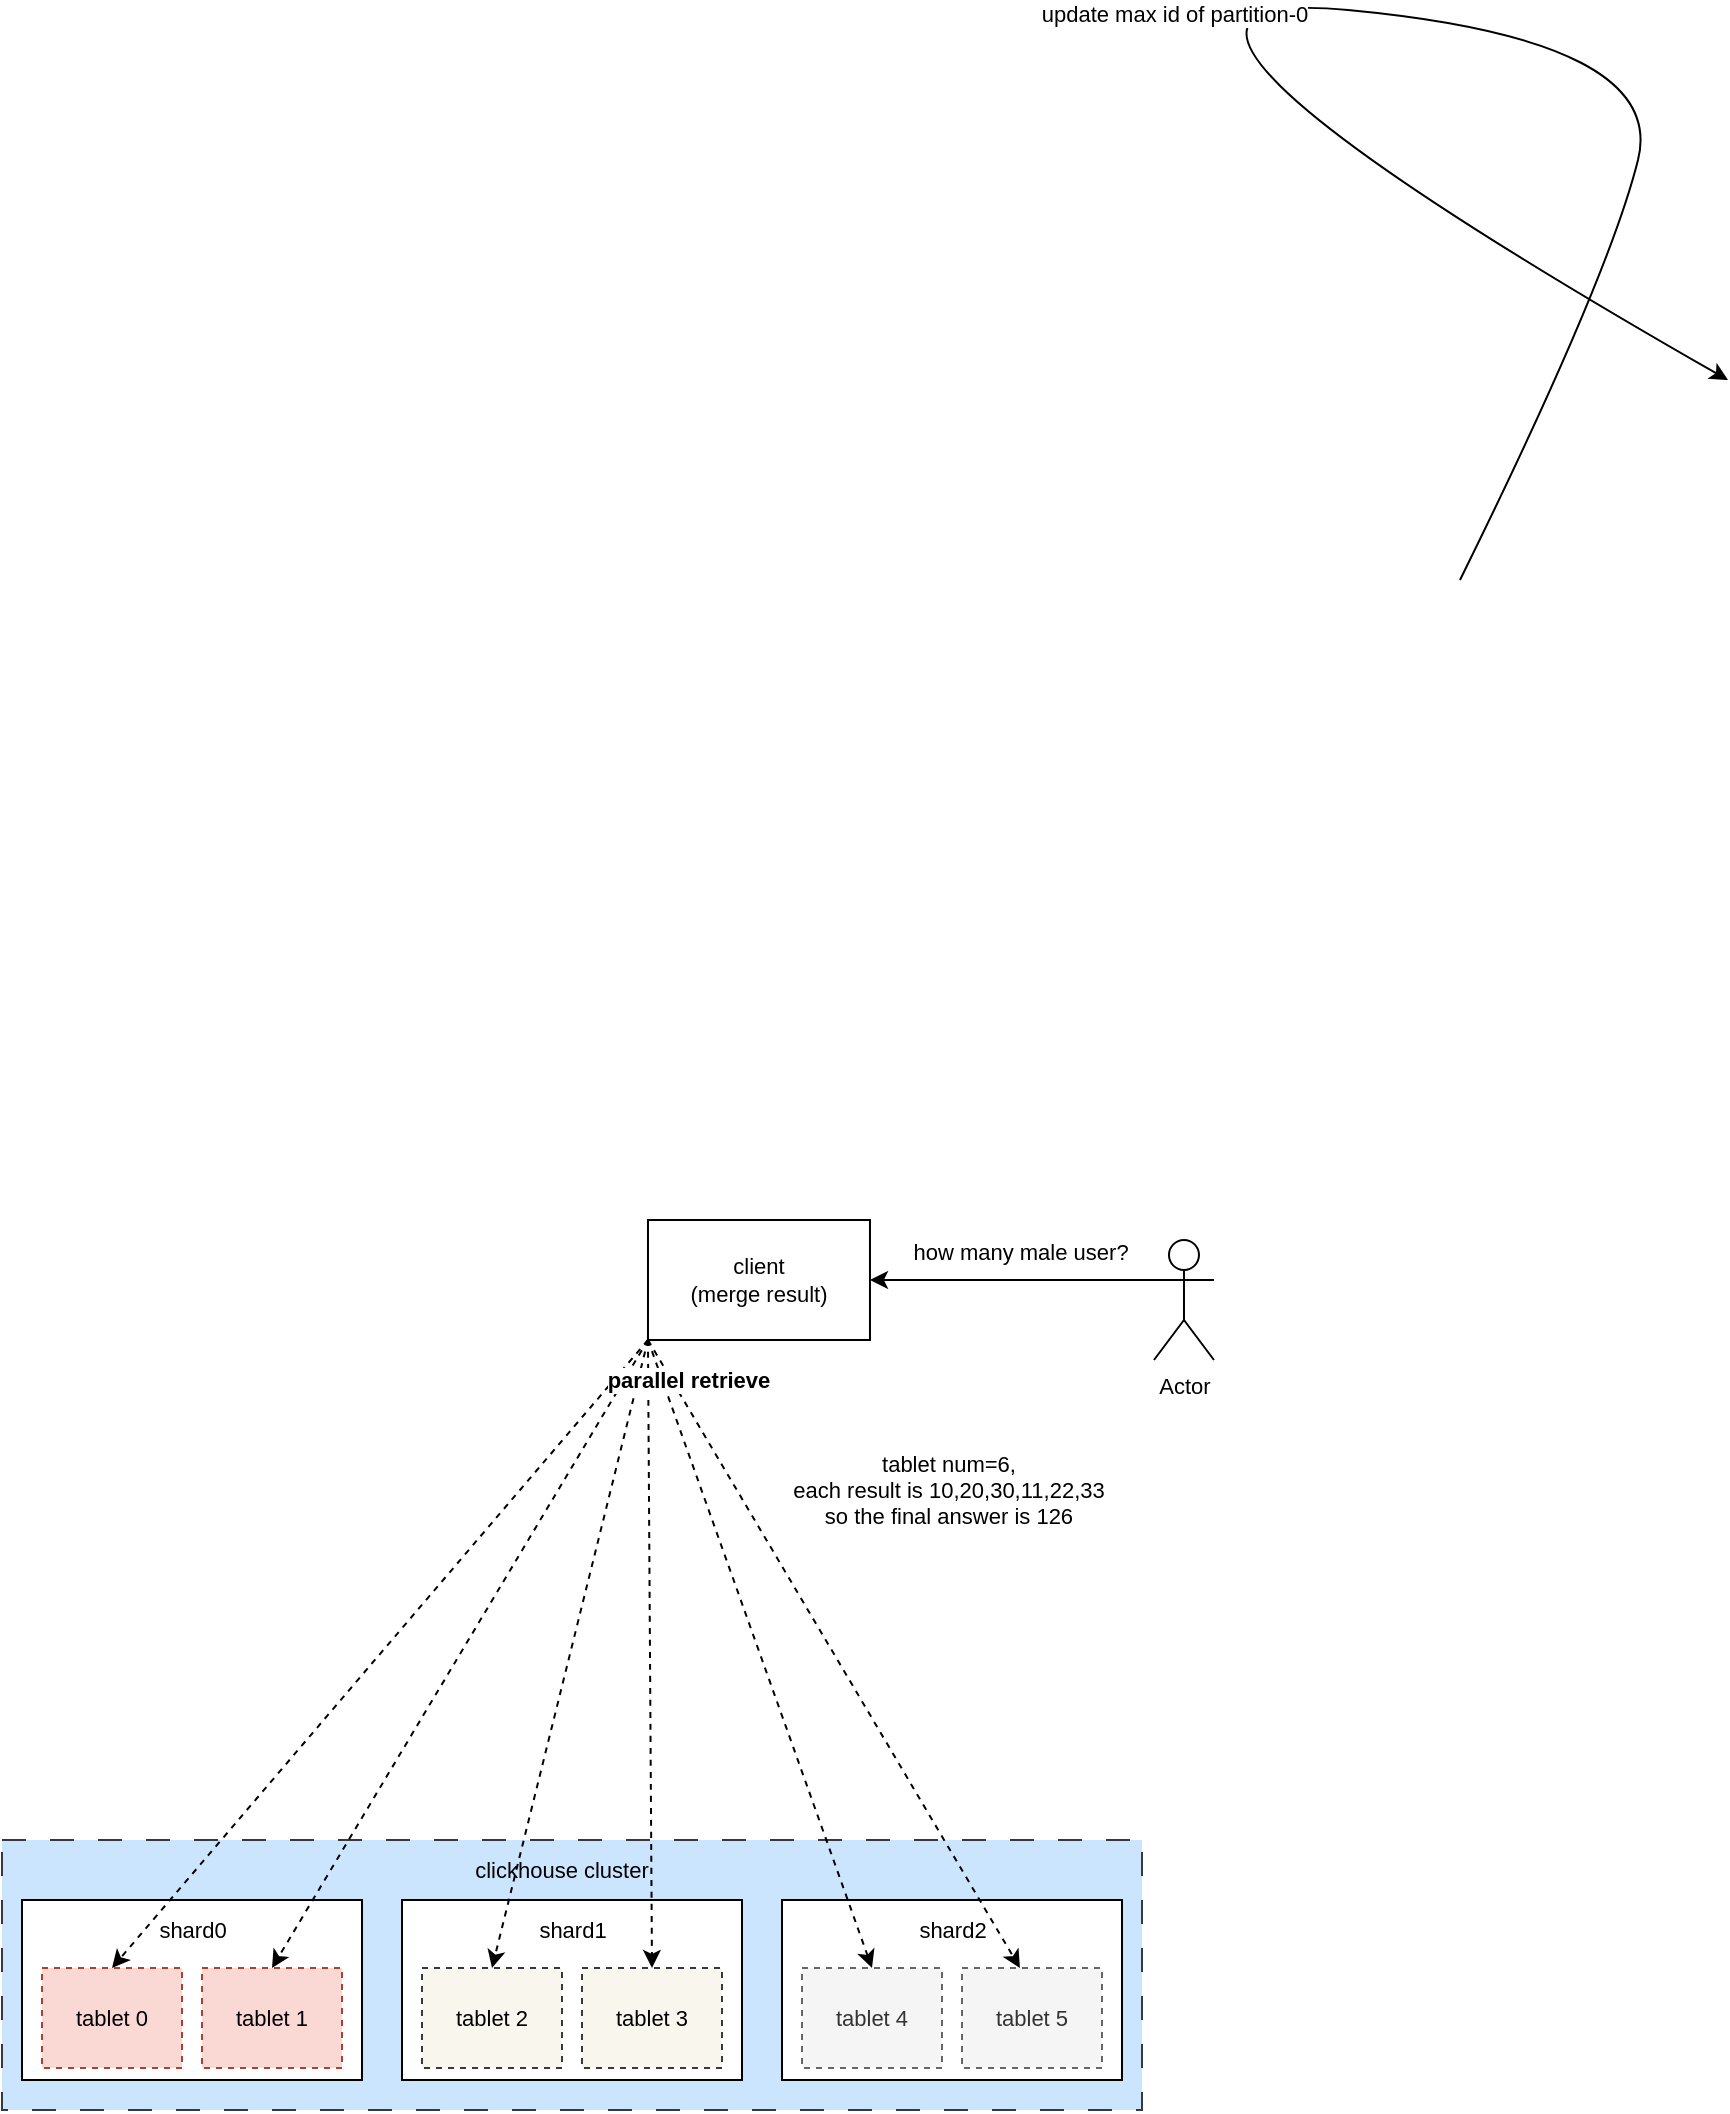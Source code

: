 <mxfile version="22.0.8" type="github">
  <diagram name="第 1 页" id="msVTxeL3fTes4RFtPc5p">
    <mxGraphModel dx="1157" dy="821" grid="1" gridSize="10" guides="1" tooltips="1" connect="1" arrows="1" fold="1" page="1" pageScale="1" pageWidth="827" pageHeight="1169" math="0" shadow="0">
      <root>
        <mxCell id="0" />
        <mxCell id="1" parent="0" />
        <mxCell id="AeROQ4uNl-l-xiBjzyBw-1" value="" style="group" vertex="1" connectable="0" parent="1">
          <mxGeometry x="257" y="920" width="570" height="135" as="geometry" />
        </mxCell>
        <mxCell id="AeROQ4uNl-l-xiBjzyBw-2" value="" style="rounded=0;whiteSpace=wrap;html=1;strokeColor=#36393d;fontSize=11;fillColor=#cce5ff;dashed=1;dashPattern=12 12;" vertex="1" parent="AeROQ4uNl-l-xiBjzyBw-1">
          <mxGeometry width="570" height="135" as="geometry" />
        </mxCell>
        <mxCell id="AeROQ4uNl-l-xiBjzyBw-3" value="" style="rounded=0;whiteSpace=wrap;html=1;strokeColor=#000000;fontSize=11;fillColor=default;" vertex="1" parent="AeROQ4uNl-l-xiBjzyBw-1">
          <mxGeometry x="10" y="30" width="170" height="90" as="geometry" />
        </mxCell>
        <mxCell id="AeROQ4uNl-l-xiBjzyBw-4" value="shard0" style="text;html=1;align=center;verticalAlign=middle;resizable=0;points=[];autosize=1;strokeColor=none;fillColor=none;fontSize=11;" vertex="1" parent="AeROQ4uNl-l-xiBjzyBw-1">
          <mxGeometry x="65" y="30" width="60" height="30" as="geometry" />
        </mxCell>
        <mxCell id="AeROQ4uNl-l-xiBjzyBw-5" value="tablet 0" style="rounded=0;whiteSpace=wrap;html=1;strokeColor=#ae4132;fontSize=11;fillColor=#fad9d5;dashed=1;" vertex="1" parent="AeROQ4uNl-l-xiBjzyBw-1">
          <mxGeometry x="20" y="64" width="70" height="50" as="geometry" />
        </mxCell>
        <mxCell id="AeROQ4uNl-l-xiBjzyBw-6" value="tablet 1" style="rounded=0;whiteSpace=wrap;html=1;strokeColor=#ae4132;fontSize=11;fillColor=#fad9d5;dashed=1;" vertex="1" parent="AeROQ4uNl-l-xiBjzyBw-1">
          <mxGeometry x="100" y="64" width="70" height="50" as="geometry" />
        </mxCell>
        <mxCell id="AeROQ4uNl-l-xiBjzyBw-7" value="" style="rounded=0;whiteSpace=wrap;html=1;strokeColor=#000000;fontSize=11;fillColor=default;" vertex="1" parent="AeROQ4uNl-l-xiBjzyBw-1">
          <mxGeometry x="200" y="30" width="170" height="90" as="geometry" />
        </mxCell>
        <mxCell id="AeROQ4uNl-l-xiBjzyBw-8" value="shard1" style="text;html=1;align=center;verticalAlign=middle;resizable=0;points=[];autosize=1;strokeColor=none;fillColor=none;fontSize=11;" vertex="1" parent="AeROQ4uNl-l-xiBjzyBw-1">
          <mxGeometry x="255" y="30" width="60" height="30" as="geometry" />
        </mxCell>
        <mxCell id="AeROQ4uNl-l-xiBjzyBw-9" value="tablet 2" style="rounded=0;whiteSpace=wrap;html=1;strokeColor=#36393d;fontSize=11;fillColor=#f9f7ed;dashed=1;" vertex="1" parent="AeROQ4uNl-l-xiBjzyBw-1">
          <mxGeometry x="210" y="64" width="70" height="50" as="geometry" />
        </mxCell>
        <mxCell id="AeROQ4uNl-l-xiBjzyBw-10" value="tablet 3" style="rounded=0;whiteSpace=wrap;html=1;strokeColor=#36393d;fontSize=11;fillColor=#f9f7ed;dashed=1;" vertex="1" parent="AeROQ4uNl-l-xiBjzyBw-1">
          <mxGeometry x="290" y="64" width="70" height="50" as="geometry" />
        </mxCell>
        <mxCell id="AeROQ4uNl-l-xiBjzyBw-11" value="" style="rounded=0;whiteSpace=wrap;html=1;strokeColor=#000000;fontSize=11;fillColor=default;" vertex="1" parent="AeROQ4uNl-l-xiBjzyBw-1">
          <mxGeometry x="390" y="30" width="170" height="90" as="geometry" />
        </mxCell>
        <mxCell id="AeROQ4uNl-l-xiBjzyBw-12" value="shard2" style="text;html=1;align=center;verticalAlign=middle;resizable=0;points=[];autosize=1;strokeColor=none;fillColor=none;fontSize=11;" vertex="1" parent="AeROQ4uNl-l-xiBjzyBw-1">
          <mxGeometry x="445" y="30" width="60" height="30" as="geometry" />
        </mxCell>
        <mxCell id="AeROQ4uNl-l-xiBjzyBw-13" value="tablet 4" style="rounded=0;whiteSpace=wrap;html=1;strokeColor=#666666;fontSize=11;fillColor=#f5f5f5;dashed=1;fontColor=#333333;" vertex="1" parent="AeROQ4uNl-l-xiBjzyBw-1">
          <mxGeometry x="400" y="64" width="70" height="50" as="geometry" />
        </mxCell>
        <mxCell id="AeROQ4uNl-l-xiBjzyBw-14" value="tablet 5" style="rounded=0;whiteSpace=wrap;html=1;strokeColor=#666666;fontSize=11;fillColor=#f5f5f5;dashed=1;fontColor=#333333;" vertex="1" parent="AeROQ4uNl-l-xiBjzyBw-1">
          <mxGeometry x="480" y="64" width="70" height="50" as="geometry" />
        </mxCell>
        <mxCell id="AeROQ4uNl-l-xiBjzyBw-15" value="clickhouse cluster" style="text;html=1;strokeColor=none;fillColor=none;align=center;verticalAlign=middle;whiteSpace=wrap;rounded=0;fontSize=11;" vertex="1" parent="AeROQ4uNl-l-xiBjzyBw-1">
          <mxGeometry x="230" width="100" height="30" as="geometry" />
        </mxCell>
        <mxCell id="AeROQ4uNl-l-xiBjzyBw-61" value="" style="endArrow=classic;html=1;rounded=0;strokeColor=#000000;fontSize=11;curved=1;entryX=1;entryY=0;entryDx=0;entryDy=27.5;entryPerimeter=0;exitX=1;exitY=1;exitDx=0;exitDy=0;" edge="1" parent="1" target="AeROQ4uNl-l-xiBjzyBw-60">
          <mxGeometry width="50" height="50" relative="1" as="geometry">
            <mxPoint x="986" y="290" as="sourcePoint" />
            <mxPoint x="1120" y="190" as="targetPoint" />
            <Array as="points">
              <mxPoint x="1060" y="140" />
              <mxPoint x="1090" y="20" />
              <mxPoint x="770" y="-10" />
            </Array>
          </mxGeometry>
        </mxCell>
        <mxCell id="AeROQ4uNl-l-xiBjzyBw-62" value="update max id of partition-0" style="edgeLabel;html=1;align=center;verticalAlign=middle;resizable=0;points=[];fontSize=11;" vertex="1" connectable="0" parent="AeROQ4uNl-l-xiBjzyBw-61">
          <mxGeometry x="0.061" y="10" relative="1" as="geometry">
            <mxPoint as="offset" />
          </mxGeometry>
        </mxCell>
        <mxCell id="AeROQ4uNl-l-xiBjzyBw-92" value="client&lt;br&gt;(merge result)" style="rounded=0;whiteSpace=wrap;html=1;strokeColor=#000000;fontSize=11;fillColor=default;" vertex="1" parent="1">
          <mxGeometry x="579.99" y="610" width="111" height="60" as="geometry" />
        </mxCell>
        <mxCell id="AeROQ4uNl-l-xiBjzyBw-93" value="Actor" style="shape=umlActor;verticalLabelPosition=bottom;verticalAlign=top;html=1;outlineConnect=0;strokeColor=#000000;fontSize=11;fillColor=default;" vertex="1" parent="1">
          <mxGeometry x="832.99" y="620" width="30" height="60" as="geometry" />
        </mxCell>
        <mxCell id="AeROQ4uNl-l-xiBjzyBw-94" value="" style="endArrow=classic;html=1;rounded=0;dashed=1;strokeColor=#000000;fontSize=11;curved=1;exitX=0;exitY=1;exitDx=0;exitDy=0;entryX=0.5;entryY=0;entryDx=0;entryDy=0;" edge="1" parent="1" source="AeROQ4uNl-l-xiBjzyBw-92" target="AeROQ4uNl-l-xiBjzyBw-5">
          <mxGeometry width="50" height="50" relative="1" as="geometry">
            <mxPoint x="700" y="830" as="sourcePoint" />
            <mxPoint x="750" y="780" as="targetPoint" />
          </mxGeometry>
        </mxCell>
        <mxCell id="AeROQ4uNl-l-xiBjzyBw-95" value="" style="endArrow=classic;html=1;rounded=0;dashed=1;strokeColor=#000000;fontSize=11;curved=1;exitX=0;exitY=1;exitDx=0;exitDy=0;entryX=0.5;entryY=0;entryDx=0;entryDy=0;" edge="1" parent="1" source="AeROQ4uNl-l-xiBjzyBw-92" target="AeROQ4uNl-l-xiBjzyBw-6">
          <mxGeometry width="50" height="50" relative="1" as="geometry">
            <mxPoint x="837" y="782" as="sourcePoint" />
            <mxPoint x="322" y="994" as="targetPoint" />
          </mxGeometry>
        </mxCell>
        <mxCell id="AeROQ4uNl-l-xiBjzyBw-96" value="" style="endArrow=classic;html=1;rounded=0;dashed=1;strokeColor=#000000;fontSize=11;curved=1;entryX=0.5;entryY=0;entryDx=0;entryDy=0;exitX=0;exitY=1;exitDx=0;exitDy=0;" edge="1" parent="1" source="AeROQ4uNl-l-xiBjzyBw-92" target="AeROQ4uNl-l-xiBjzyBw-9">
          <mxGeometry width="50" height="50" relative="1" as="geometry">
            <mxPoint x="830" y="770" as="sourcePoint" />
            <mxPoint x="332" y="1004" as="targetPoint" />
          </mxGeometry>
        </mxCell>
        <mxCell id="AeROQ4uNl-l-xiBjzyBw-97" value="" style="endArrow=classic;html=1;rounded=0;dashed=1;strokeColor=#000000;fontSize=11;curved=1;exitX=0;exitY=1;exitDx=0;exitDy=0;entryX=0.5;entryY=0;entryDx=0;entryDy=0;" edge="1" parent="1" source="AeROQ4uNl-l-xiBjzyBw-92" target="AeROQ4uNl-l-xiBjzyBw-10">
          <mxGeometry width="50" height="50" relative="1" as="geometry">
            <mxPoint x="857" y="802" as="sourcePoint" />
            <mxPoint x="342" y="1014" as="targetPoint" />
          </mxGeometry>
        </mxCell>
        <mxCell id="AeROQ4uNl-l-xiBjzyBw-98" value="" style="endArrow=classic;html=1;rounded=0;dashed=1;strokeColor=#000000;fontSize=11;curved=1;entryX=0.5;entryY=0;entryDx=0;entryDy=0;exitX=0;exitY=1;exitDx=0;exitDy=0;" edge="1" parent="1" source="AeROQ4uNl-l-xiBjzyBw-92" target="AeROQ4uNl-l-xiBjzyBw-13">
          <mxGeometry width="50" height="50" relative="1" as="geometry">
            <mxPoint x="830" y="770" as="sourcePoint" />
            <mxPoint x="352" y="1024" as="targetPoint" />
          </mxGeometry>
        </mxCell>
        <mxCell id="AeROQ4uNl-l-xiBjzyBw-99" value="" style="endArrow=classic;html=1;rounded=0;dashed=1;strokeColor=#000000;fontSize=11;curved=1;entryX=0.414;entryY=0;entryDx=0;entryDy=0;entryPerimeter=0;exitX=0;exitY=1;exitDx=0;exitDy=0;" edge="1" parent="1" source="AeROQ4uNl-l-xiBjzyBw-92" target="AeROQ4uNl-l-xiBjzyBw-14">
          <mxGeometry width="50" height="50" relative="1" as="geometry">
            <mxPoint x="830" y="770" as="sourcePoint" />
            <mxPoint x="362" y="1034" as="targetPoint" />
          </mxGeometry>
        </mxCell>
        <mxCell id="AeROQ4uNl-l-xiBjzyBw-100" value="&lt;b&gt;parallel retrieve&lt;/b&gt;" style="edgeLabel;html=1;align=center;verticalAlign=middle;resizable=0;points=[];fontSize=11;" vertex="1" connectable="0" parent="AeROQ4uNl-l-xiBjzyBw-99">
          <mxGeometry x="-0.67" relative="1" as="geometry">
            <mxPoint x="-11" y="-32" as="offset" />
          </mxGeometry>
        </mxCell>
        <mxCell id="AeROQ4uNl-l-xiBjzyBw-101" value="" style="endArrow=classic;html=1;rounded=0;strokeColor=#000000;fontSize=11;curved=1;exitX=0;exitY=0.333;exitDx=0;exitDy=0;exitPerimeter=0;" edge="1" parent="1" source="AeROQ4uNl-l-xiBjzyBw-93" target="AeROQ4uNl-l-xiBjzyBw-92">
          <mxGeometry width="50" height="50" relative="1" as="geometry">
            <mxPoint x="752.99" y="770" as="sourcePoint" />
            <mxPoint x="802.99" y="720" as="targetPoint" />
          </mxGeometry>
        </mxCell>
        <mxCell id="AeROQ4uNl-l-xiBjzyBw-102" value="how many male user?" style="edgeLabel;html=1;align=center;verticalAlign=middle;resizable=0;points=[];fontSize=11;" vertex="1" connectable="0" parent="AeROQ4uNl-l-xiBjzyBw-101">
          <mxGeometry x="0.104" y="-2" relative="1" as="geometry">
            <mxPoint x="11" y="-12" as="offset" />
          </mxGeometry>
        </mxCell>
        <mxCell id="AeROQ4uNl-l-xiBjzyBw-103" value="tablet num=6, &lt;br&gt;each result is 10,20,30,11,22,33&lt;br&gt;so the final answer is 126" style="text;html=1;align=center;verticalAlign=middle;resizable=0;points=[];autosize=1;strokeColor=none;fillColor=none;fontSize=11;" vertex="1" parent="1">
          <mxGeometry x="640" y="720" width="180" height="50" as="geometry" />
        </mxCell>
      </root>
    </mxGraphModel>
  </diagram>
</mxfile>
